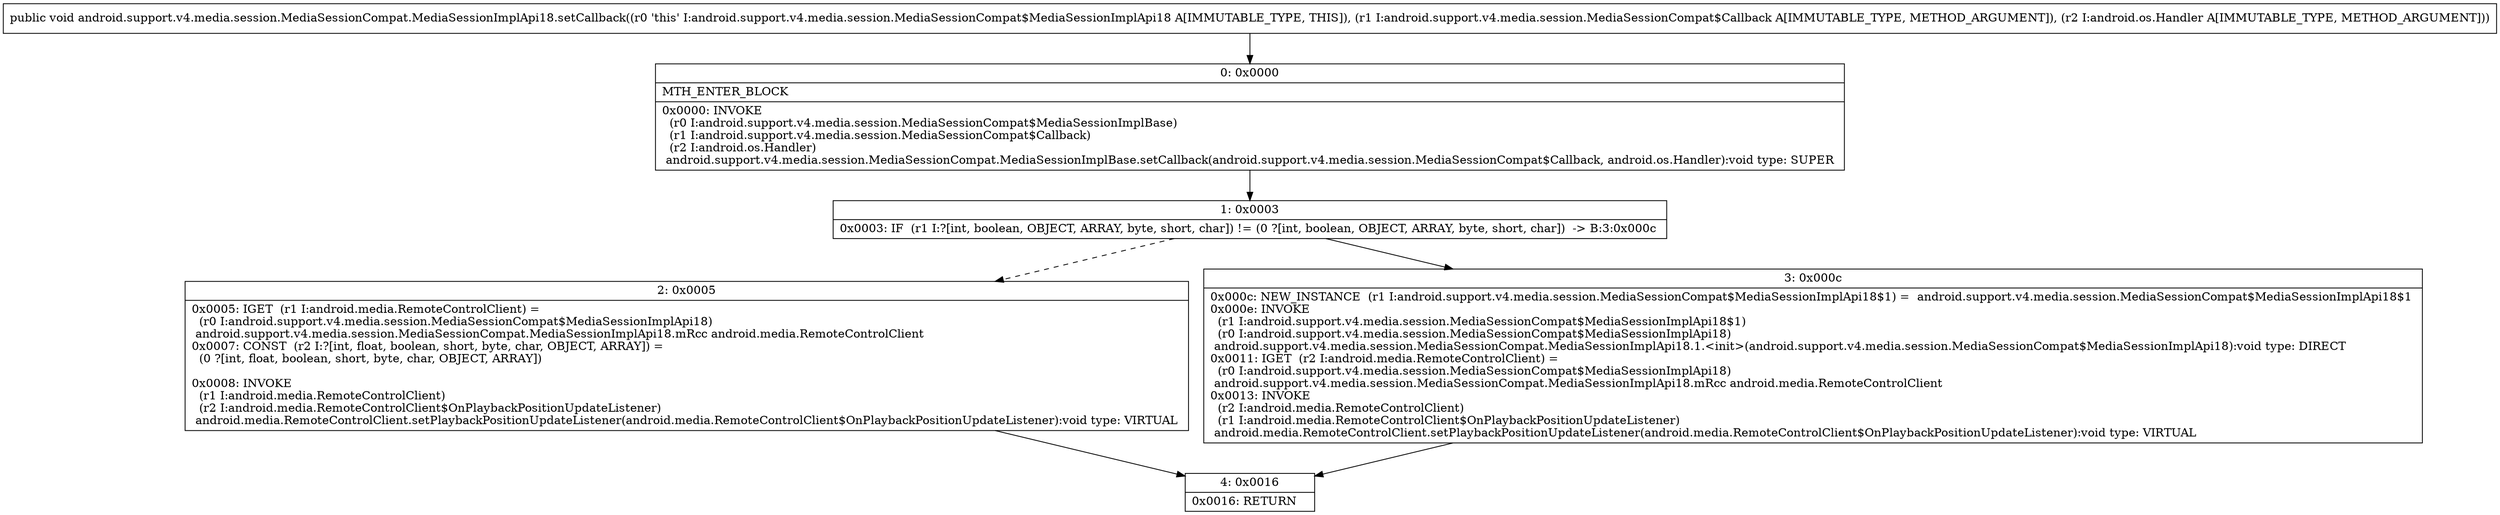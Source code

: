 digraph "CFG forandroid.support.v4.media.session.MediaSessionCompat.MediaSessionImplApi18.setCallback(Landroid\/support\/v4\/media\/session\/MediaSessionCompat$Callback;Landroid\/os\/Handler;)V" {
Node_0 [shape=record,label="{0\:\ 0x0000|MTH_ENTER_BLOCK\l|0x0000: INVOKE  \l  (r0 I:android.support.v4.media.session.MediaSessionCompat$MediaSessionImplBase)\l  (r1 I:android.support.v4.media.session.MediaSessionCompat$Callback)\l  (r2 I:android.os.Handler)\l android.support.v4.media.session.MediaSessionCompat.MediaSessionImplBase.setCallback(android.support.v4.media.session.MediaSessionCompat$Callback, android.os.Handler):void type: SUPER \l}"];
Node_1 [shape=record,label="{1\:\ 0x0003|0x0003: IF  (r1 I:?[int, boolean, OBJECT, ARRAY, byte, short, char]) != (0 ?[int, boolean, OBJECT, ARRAY, byte, short, char])  \-\> B:3:0x000c \l}"];
Node_2 [shape=record,label="{2\:\ 0x0005|0x0005: IGET  (r1 I:android.media.RemoteControlClient) = \l  (r0 I:android.support.v4.media.session.MediaSessionCompat$MediaSessionImplApi18)\l android.support.v4.media.session.MediaSessionCompat.MediaSessionImplApi18.mRcc android.media.RemoteControlClient \l0x0007: CONST  (r2 I:?[int, float, boolean, short, byte, char, OBJECT, ARRAY]) = \l  (0 ?[int, float, boolean, short, byte, char, OBJECT, ARRAY])\l \l0x0008: INVOKE  \l  (r1 I:android.media.RemoteControlClient)\l  (r2 I:android.media.RemoteControlClient$OnPlaybackPositionUpdateListener)\l android.media.RemoteControlClient.setPlaybackPositionUpdateListener(android.media.RemoteControlClient$OnPlaybackPositionUpdateListener):void type: VIRTUAL \l}"];
Node_3 [shape=record,label="{3\:\ 0x000c|0x000c: NEW_INSTANCE  (r1 I:android.support.v4.media.session.MediaSessionCompat$MediaSessionImplApi18$1) =  android.support.v4.media.session.MediaSessionCompat$MediaSessionImplApi18$1 \l0x000e: INVOKE  \l  (r1 I:android.support.v4.media.session.MediaSessionCompat$MediaSessionImplApi18$1)\l  (r0 I:android.support.v4.media.session.MediaSessionCompat$MediaSessionImplApi18)\l android.support.v4.media.session.MediaSessionCompat.MediaSessionImplApi18.1.\<init\>(android.support.v4.media.session.MediaSessionCompat$MediaSessionImplApi18):void type: DIRECT \l0x0011: IGET  (r2 I:android.media.RemoteControlClient) = \l  (r0 I:android.support.v4.media.session.MediaSessionCompat$MediaSessionImplApi18)\l android.support.v4.media.session.MediaSessionCompat.MediaSessionImplApi18.mRcc android.media.RemoteControlClient \l0x0013: INVOKE  \l  (r2 I:android.media.RemoteControlClient)\l  (r1 I:android.media.RemoteControlClient$OnPlaybackPositionUpdateListener)\l android.media.RemoteControlClient.setPlaybackPositionUpdateListener(android.media.RemoteControlClient$OnPlaybackPositionUpdateListener):void type: VIRTUAL \l}"];
Node_4 [shape=record,label="{4\:\ 0x0016|0x0016: RETURN   \l}"];
MethodNode[shape=record,label="{public void android.support.v4.media.session.MediaSessionCompat.MediaSessionImplApi18.setCallback((r0 'this' I:android.support.v4.media.session.MediaSessionCompat$MediaSessionImplApi18 A[IMMUTABLE_TYPE, THIS]), (r1 I:android.support.v4.media.session.MediaSessionCompat$Callback A[IMMUTABLE_TYPE, METHOD_ARGUMENT]), (r2 I:android.os.Handler A[IMMUTABLE_TYPE, METHOD_ARGUMENT])) }"];
MethodNode -> Node_0;
Node_0 -> Node_1;
Node_1 -> Node_2[style=dashed];
Node_1 -> Node_3;
Node_2 -> Node_4;
Node_3 -> Node_4;
}

